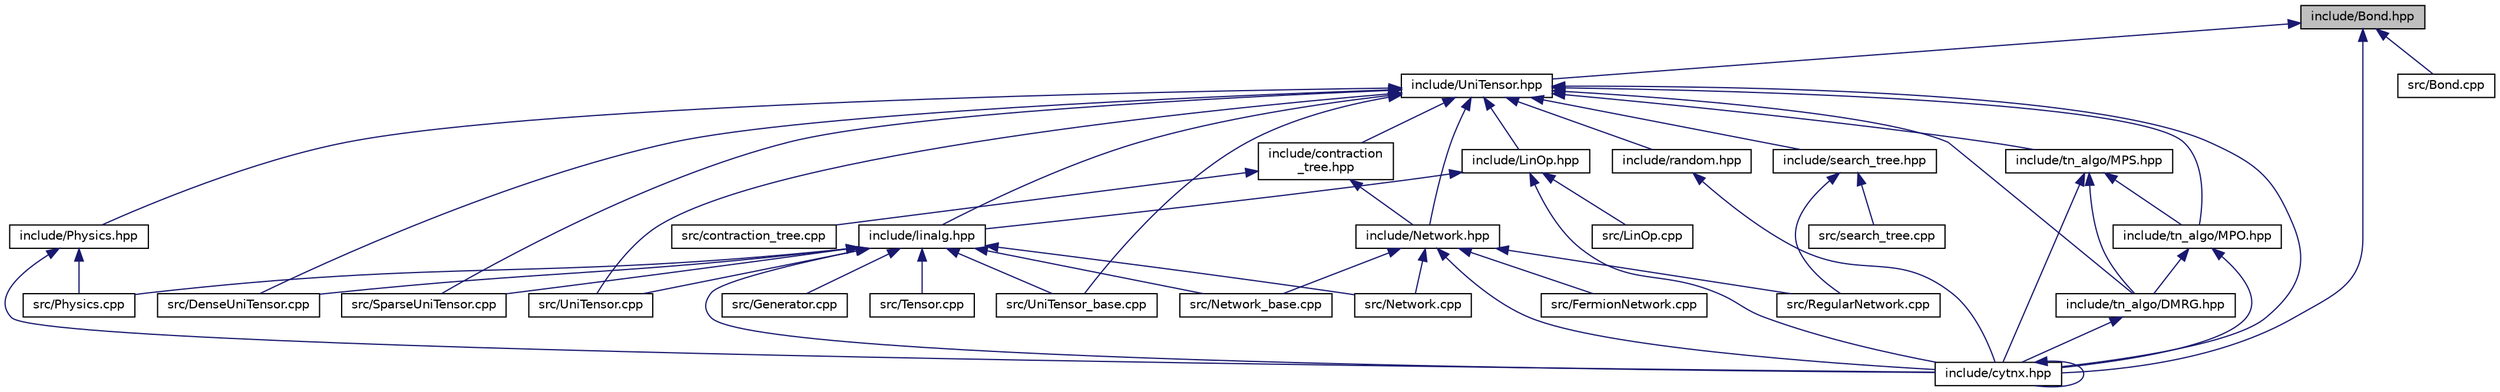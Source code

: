 digraph "include/Bond.hpp"
{
  edge [fontname="Helvetica",fontsize="10",labelfontname="Helvetica",labelfontsize="10"];
  node [fontname="Helvetica",fontsize="10",shape=record];
  Node28 [label="include/Bond.hpp",height=0.2,width=0.4,color="black", fillcolor="grey75", style="filled", fontcolor="black"];
  Node28 -> Node29 [dir="back",color="midnightblue",fontsize="10",style="solid",fontname="Helvetica"];
  Node29 [label="include/UniTensor.hpp",height=0.2,width=0.4,color="black", fillcolor="white", style="filled",URL="$UniTensor_8hpp.html"];
  Node29 -> Node30 [dir="back",color="midnightblue",fontsize="10",style="solid",fontname="Helvetica"];
  Node30 [label="include/contraction\l_tree.hpp",height=0.2,width=0.4,color="black", fillcolor="white", style="filled",URL="$contraction__tree_8hpp.html"];
  Node30 -> Node31 [dir="back",color="midnightblue",fontsize="10",style="solid",fontname="Helvetica"];
  Node31 [label="include/Network.hpp",height=0.2,width=0.4,color="black", fillcolor="white", style="filled",URL="$Network_8hpp.html"];
  Node31 -> Node32 [dir="back",color="midnightblue",fontsize="10",style="solid",fontname="Helvetica"];
  Node32 [label="include/cytnx.hpp",height=0.2,width=0.4,color="black", fillcolor="white", style="filled",URL="$cytnx_8hpp.html"];
  Node32 -> Node32 [dir="back",color="midnightblue",fontsize="10",style="solid",fontname="Helvetica"];
  Node31 -> Node33 [dir="back",color="midnightblue",fontsize="10",style="solid",fontname="Helvetica"];
  Node33 [label="src/FermionNetwork.cpp",height=0.2,width=0.4,color="black", fillcolor="white", style="filled",URL="$FermionNetwork_8cpp.html"];
  Node31 -> Node34 [dir="back",color="midnightblue",fontsize="10",style="solid",fontname="Helvetica"];
  Node34 [label="src/Network.cpp",height=0.2,width=0.4,color="black", fillcolor="white", style="filled",URL="$Network_8cpp.html"];
  Node31 -> Node35 [dir="back",color="midnightblue",fontsize="10",style="solid",fontname="Helvetica"];
  Node35 [label="src/Network_base.cpp",height=0.2,width=0.4,color="black", fillcolor="white", style="filled",URL="$Network__base_8cpp.html"];
  Node31 -> Node36 [dir="back",color="midnightblue",fontsize="10",style="solid",fontname="Helvetica"];
  Node36 [label="src/RegularNetwork.cpp",height=0.2,width=0.4,color="black", fillcolor="white", style="filled",URL="$RegularNetwork_8cpp.html"];
  Node30 -> Node37 [dir="back",color="midnightblue",fontsize="10",style="solid",fontname="Helvetica"];
  Node37 [label="src/contraction_tree.cpp",height=0.2,width=0.4,color="black", fillcolor="white", style="filled",URL="$contraction__tree_8cpp.html"];
  Node29 -> Node38 [dir="back",color="midnightblue",fontsize="10",style="solid",fontname="Helvetica"];
  Node38 [label="include/Physics.hpp",height=0.2,width=0.4,color="black", fillcolor="white", style="filled",URL="$Physics_8hpp.html"];
  Node38 -> Node32 [dir="back",color="midnightblue",fontsize="10",style="solid",fontname="Helvetica"];
  Node38 -> Node39 [dir="back",color="midnightblue",fontsize="10",style="solid",fontname="Helvetica"];
  Node39 [label="src/Physics.cpp",height=0.2,width=0.4,color="black", fillcolor="white", style="filled",URL="$Physics_8cpp.html"];
  Node29 -> Node40 [dir="back",color="midnightblue",fontsize="10",style="solid",fontname="Helvetica"];
  Node40 [label="include/linalg.hpp",height=0.2,width=0.4,color="black", fillcolor="white", style="filled",URL="$linalg_8hpp.html"];
  Node40 -> Node32 [dir="back",color="midnightblue",fontsize="10",style="solid",fontname="Helvetica"];
  Node40 -> Node41 [dir="back",color="midnightblue",fontsize="10",style="solid",fontname="Helvetica"];
  Node41 [label="src/DenseUniTensor.cpp",height=0.2,width=0.4,color="black", fillcolor="white", style="filled",URL="$DenseUniTensor_8cpp.html"];
  Node40 -> Node42 [dir="back",color="midnightblue",fontsize="10",style="solid",fontname="Helvetica"];
  Node42 [label="src/Generator.cpp",height=0.2,width=0.4,color="black", fillcolor="white", style="filled",URL="$Generator_8cpp.html"];
  Node40 -> Node34 [dir="back",color="midnightblue",fontsize="10",style="solid",fontname="Helvetica"];
  Node40 -> Node35 [dir="back",color="midnightblue",fontsize="10",style="solid",fontname="Helvetica"];
  Node40 -> Node39 [dir="back",color="midnightblue",fontsize="10",style="solid",fontname="Helvetica"];
  Node40 -> Node43 [dir="back",color="midnightblue",fontsize="10",style="solid",fontname="Helvetica"];
  Node43 [label="src/SparseUniTensor.cpp",height=0.2,width=0.4,color="black", fillcolor="white", style="filled",URL="$SparseUniTensor_8cpp.html"];
  Node40 -> Node44 [dir="back",color="midnightblue",fontsize="10",style="solid",fontname="Helvetica"];
  Node44 [label="src/Tensor.cpp",height=0.2,width=0.4,color="black", fillcolor="white", style="filled",URL="$Tensor_8cpp.html"];
  Node40 -> Node45 [dir="back",color="midnightblue",fontsize="10",style="solid",fontname="Helvetica"];
  Node45 [label="src/UniTensor.cpp",height=0.2,width=0.4,color="black", fillcolor="white", style="filled",URL="$UniTensor_8cpp.html"];
  Node40 -> Node46 [dir="back",color="midnightblue",fontsize="10",style="solid",fontname="Helvetica"];
  Node46 [label="src/UniTensor_base.cpp",height=0.2,width=0.4,color="black", fillcolor="white", style="filled",URL="$UniTensor__base_8cpp.html"];
  Node29 -> Node47 [dir="back",color="midnightblue",fontsize="10",style="solid",fontname="Helvetica"];
  Node47 [label="include/LinOp.hpp",height=0.2,width=0.4,color="black", fillcolor="white", style="filled",URL="$LinOp_8hpp.html"];
  Node47 -> Node40 [dir="back",color="midnightblue",fontsize="10",style="solid",fontname="Helvetica"];
  Node47 -> Node32 [dir="back",color="midnightblue",fontsize="10",style="solid",fontname="Helvetica"];
  Node47 -> Node48 [dir="back",color="midnightblue",fontsize="10",style="solid",fontname="Helvetica"];
  Node48 [label="src/LinOp.cpp",height=0.2,width=0.4,color="black", fillcolor="white", style="filled",URL="$LinOp_8cpp.html"];
  Node29 -> Node49 [dir="back",color="midnightblue",fontsize="10",style="solid",fontname="Helvetica"];
  Node49 [label="include/random.hpp",height=0.2,width=0.4,color="black", fillcolor="white", style="filled",URL="$random_8hpp.html"];
  Node49 -> Node32 [dir="back",color="midnightblue",fontsize="10",style="solid",fontname="Helvetica"];
  Node29 -> Node32 [dir="back",color="midnightblue",fontsize="10",style="solid",fontname="Helvetica"];
  Node29 -> Node31 [dir="back",color="midnightblue",fontsize="10",style="solid",fontname="Helvetica"];
  Node29 -> Node50 [dir="back",color="midnightblue",fontsize="10",style="solid",fontname="Helvetica"];
  Node50 [label="include/tn_algo/MPS.hpp",height=0.2,width=0.4,color="black", fillcolor="white", style="filled",URL="$MPS_8hpp.html"];
  Node50 -> Node32 [dir="back",color="midnightblue",fontsize="10",style="solid",fontname="Helvetica"];
  Node50 -> Node51 [dir="back",color="midnightblue",fontsize="10",style="solid",fontname="Helvetica"];
  Node51 [label="include/tn_algo/MPO.hpp",height=0.2,width=0.4,color="black", fillcolor="white", style="filled",URL="$MPO_8hpp.html"];
  Node51 -> Node32 [dir="back",color="midnightblue",fontsize="10",style="solid",fontname="Helvetica"];
  Node51 -> Node52 [dir="back",color="midnightblue",fontsize="10",style="solid",fontname="Helvetica"];
  Node52 [label="include/tn_algo/DMRG.hpp",height=0.2,width=0.4,color="black", fillcolor="white", style="filled",URL="$DMRG_8hpp.html"];
  Node52 -> Node32 [dir="back",color="midnightblue",fontsize="10",style="solid",fontname="Helvetica"];
  Node50 -> Node52 [dir="back",color="midnightblue",fontsize="10",style="solid",fontname="Helvetica"];
  Node29 -> Node51 [dir="back",color="midnightblue",fontsize="10",style="solid",fontname="Helvetica"];
  Node29 -> Node52 [dir="back",color="midnightblue",fontsize="10",style="solid",fontname="Helvetica"];
  Node29 -> Node53 [dir="back",color="midnightblue",fontsize="10",style="solid",fontname="Helvetica"];
  Node53 [label="include/search_tree.hpp",height=0.2,width=0.4,color="black", fillcolor="white", style="filled",URL="$search__tree_8hpp.html"];
  Node53 -> Node36 [dir="back",color="midnightblue",fontsize="10",style="solid",fontname="Helvetica"];
  Node53 -> Node54 [dir="back",color="midnightblue",fontsize="10",style="solid",fontname="Helvetica"];
  Node54 [label="src/search_tree.cpp",height=0.2,width=0.4,color="black", fillcolor="white", style="filled",URL="$search__tree_8cpp.html"];
  Node29 -> Node41 [dir="back",color="midnightblue",fontsize="10",style="solid",fontname="Helvetica"];
  Node29 -> Node43 [dir="back",color="midnightblue",fontsize="10",style="solid",fontname="Helvetica"];
  Node29 -> Node45 [dir="back",color="midnightblue",fontsize="10",style="solid",fontname="Helvetica"];
  Node29 -> Node46 [dir="back",color="midnightblue",fontsize="10",style="solid",fontname="Helvetica"];
  Node28 -> Node32 [dir="back",color="midnightblue",fontsize="10",style="solid",fontname="Helvetica"];
  Node28 -> Node55 [dir="back",color="midnightblue",fontsize="10",style="solid",fontname="Helvetica"];
  Node55 [label="src/Bond.cpp",height=0.2,width=0.4,color="black", fillcolor="white", style="filled",URL="$Bond_8cpp.html"];
}
